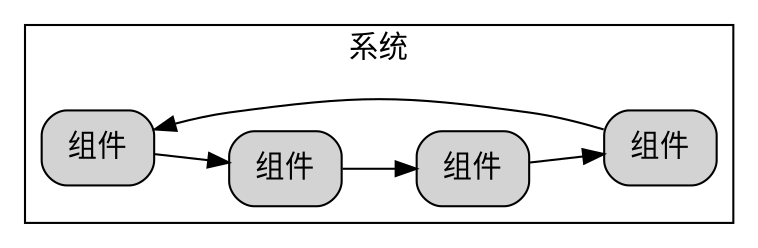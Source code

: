 digraph G {
  graph [rankdir=LR,compound=true];
  node [shape=box, style="rounded,filled"];
subgraph cluster_MOSA_benefits{
	label="系统"
	node1[label="组件"]
	node2[label="组件"]
	node3[label="组件"]
	node4[label="组件"]
	node1 -> node2
	node2->node3
	node3 ->node4
	node4 -> node1
}
}
